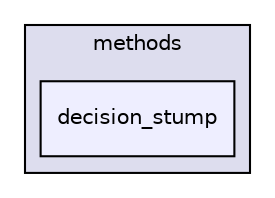 digraph "src/mlpack/methods/decision_stump" {
  compound=true
  node [ fontsize="10", fontname="Helvetica"];
  edge [ labelfontsize="10", labelfontname="Helvetica"];
  subgraph clusterdir_2217eda3f3f128182276a15ca80cc98e {
    graph [ bgcolor="#ddddee", pencolor="black", label="methods" fontname="Helvetica", fontsize="10", URL="dir_2217eda3f3f128182276a15ca80cc98e.html"]
  dir_2360f797b3921b1bd11aded252e1cdd9 [shape=box, label="decision_stump", style="filled", fillcolor="#eeeeff", pencolor="black", URL="dir_2360f797b3921b1bd11aded252e1cdd9.html"];
  }
}
